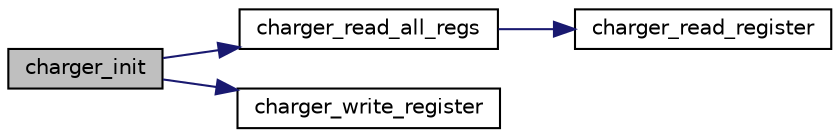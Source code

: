 digraph "charger_init"
{
  edge [fontname="Helvetica",fontsize="10",labelfontname="Helvetica",labelfontsize="10"];
  node [fontname="Helvetica",fontsize="10",shape=record];
  rankdir="LR";
  Node1 [label="charger_init",height=0.2,width=0.4,color="black", fillcolor="grey75", style="filled", fontcolor="black"];
  Node1 -> Node2 [color="midnightblue",fontsize="10",style="solid",fontname="Helvetica"];
  Node2 [label="charger_read_all_regs",height=0.2,width=0.4,color="black", fillcolor="white", style="filled",URL="$group___c_h_a_r_g_e_r.html#ga0ef6d52193201c14c2d72df1e238bf3a",tooltip="Read all registers from chip. "];
  Node2 -> Node3 [color="midnightblue",fontsize="10",style="solid",fontname="Helvetica"];
  Node3 [label="charger_read_register",height=0.2,width=0.4,color="black", fillcolor="white", style="filled",URL="$group___c_h_a_r_g_e_r.html#ga562fb289609bd6ceec58fe64ddf116ce",tooltip="Low-level I2C register reading API. "];
  Node1 -> Node4 [color="midnightblue",fontsize="10",style="solid",fontname="Helvetica"];
  Node4 [label="charger_write_register",height=0.2,width=0.4,color="black", fillcolor="white", style="filled",URL="$group___c_h_a_r_g_e_r.html#ga0513b8e200d4ab988abf5f80f61d8eae",tooltip="Low-level I2C register writing API. "];
}
